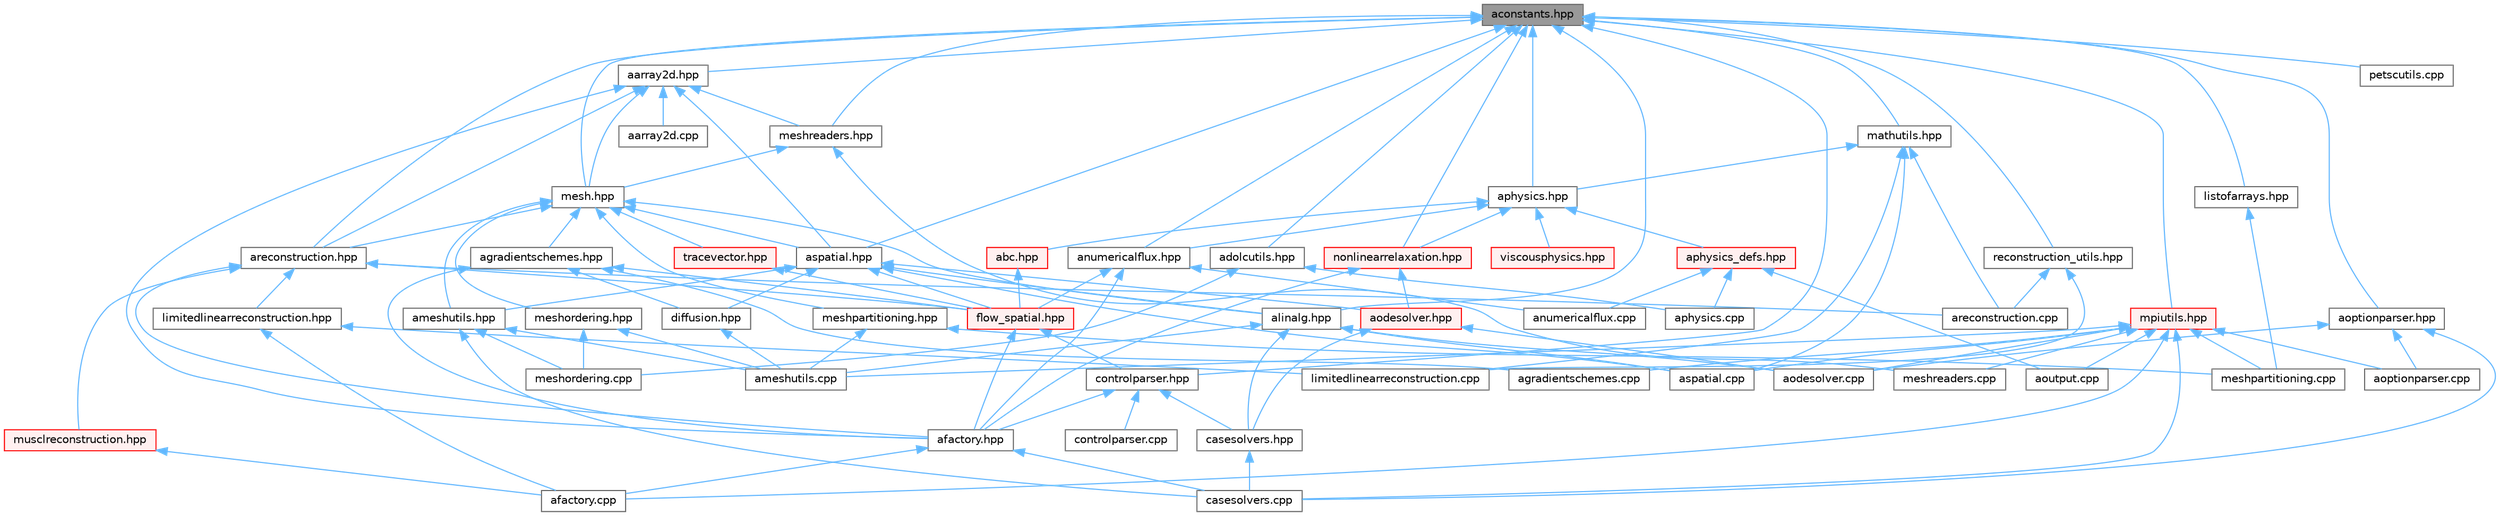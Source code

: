 digraph "aconstants.hpp"
{
 // LATEX_PDF_SIZE
  bgcolor="transparent";
  edge [fontname=Helvetica,fontsize=10,labelfontname=Helvetica,labelfontsize=10];
  node [fontname=Helvetica,fontsize=10,shape=box,height=0.2,width=0.4];
  Node1 [id="Node000001",label="aconstants.hpp",height=0.2,width=0.4,color="gray40", fillcolor="grey60", style="filled", fontcolor="black",tooltip="Defines some macro constants and typedefs used throughout the code."];
  Node1 -> Node2 [id="edge1_Node000001_Node000002",dir="back",color="steelblue1",style="solid",tooltip=" "];
  Node2 [id="Node000002",label="aarray2d.hpp",height=0.2,width=0.4,color="grey40", fillcolor="white", style="filled",URL="$aarray2d_8hpp.html",tooltip="Defines a class to manipulate 2d arrays."];
  Node2 -> Node3 [id="edge2_Node000002_Node000003",dir="back",color="steelblue1",style="solid",tooltip=" "];
  Node3 [id="Node000003",label="aarray2d.cpp",height=0.2,width=0.4,color="grey40", fillcolor="white", style="filled",URL="$aarray2d_8cpp.html",tooltip="Some method implementations for the 2d arrays class."];
  Node2 -> Node4 [id="edge3_Node000002_Node000004",dir="back",color="steelblue1",style="solid",tooltip=" "];
  Node4 [id="Node000004",label="afactory.hpp",height=0.2,width=0.4,color="grey40", fillcolor="white", style="filled",URL="$afactory_8hpp.html",tooltip="Various factories for generating simulation-related objects."];
  Node4 -> Node5 [id="edge4_Node000004_Node000005",dir="back",color="steelblue1",style="solid",tooltip=" "];
  Node5 [id="Node000005",label="afactory.cpp",height=0.2,width=0.4,color="grey40", fillcolor="white", style="filled",URL="$afactory_8cpp.html",tooltip="Various factories for generating simulation-related objects."];
  Node4 -> Node6 [id="edge5_Node000004_Node000006",dir="back",color="steelblue1",style="solid",tooltip=" "];
  Node6 [id="Node000006",label="casesolvers.cpp",height=0.2,width=0.4,color="grey40", fillcolor="white", style="filled",URL="$casesolvers_8cpp.html",tooltip="Routines to solve a single fluid dynamics case."];
  Node2 -> Node7 [id="edge6_Node000002_Node000007",dir="back",color="steelblue1",style="solid",tooltip=" "];
  Node7 [id="Node000007",label="areconstruction.hpp",height=0.2,width=0.4,color="grey40", fillcolor="white", style="filled",URL="$areconstruction_8hpp.html",tooltip="Slope limiters for variable-extrapolation reconstruction."];
  Node7 -> Node4 [id="edge7_Node000007_Node000004",dir="back",color="steelblue1",style="solid",tooltip=" "];
  Node7 -> Node8 [id="edge8_Node000007_Node000008",dir="back",color="steelblue1",style="solid",tooltip=" "];
  Node8 [id="Node000008",label="areconstruction.cpp",height=0.2,width=0.4,color="grey40", fillcolor="white", style="filled",URL="$areconstruction_8cpp.html",tooltip="Implementation of solution reconstruction schemes (limiters)"];
  Node7 -> Node9 [id="edge9_Node000007_Node000009",dir="back",color="steelblue1",style="solid",tooltip=" "];
  Node9 [id="Node000009",label="flow_spatial.hpp",height=0.2,width=0.4,color="red", fillcolor="#FFF0F0", style="filled",URL="$flow__spatial_8hpp.html",tooltip="Spatial discretization for Euler/Navier-Stokes equations."];
  Node9 -> Node4 [id="edge10_Node000009_Node000004",dir="back",color="steelblue1",style="solid",tooltip=" "];
  Node9 -> Node13 [id="edge11_Node000009_Node000013",dir="back",color="steelblue1",style="solid",tooltip=" "];
  Node13 [id="Node000013",label="controlparser.hpp",height=0.2,width=0.4,color="grey40", fillcolor="white", style="filled",URL="$controlparser_8hpp.html",tooltip="Functions for parsing the main simulation control file."];
  Node13 -> Node4 [id="edge12_Node000013_Node000004",dir="back",color="steelblue1",style="solid",tooltip=" "];
  Node13 -> Node14 [id="edge13_Node000013_Node000014",dir="back",color="steelblue1",style="solid",tooltip=" "];
  Node14 [id="Node000014",label="casesolvers.hpp",height=0.2,width=0.4,color="grey40", fillcolor="white", style="filled",URL="$casesolvers_8hpp.html",tooltip="Routines to solve a single fluid dynamics case."];
  Node14 -> Node6 [id="edge14_Node000014_Node000006",dir="back",color="steelblue1",style="solid",tooltip=" "];
  Node13 -> Node15 [id="edge15_Node000013_Node000015",dir="back",color="steelblue1",style="solid",tooltip=" "];
  Node15 [id="Node000015",label="controlparser.cpp",height=0.2,width=0.4,color="grey40", fillcolor="white", style="filled",URL="$controlparser_8cpp.html",tooltip="Control file parsing."];
  Node7 -> Node16 [id="edge16_Node000007_Node000016",dir="back",color="steelblue1",style="solid",tooltip=" "];
  Node16 [id="Node000016",label="limitedlinearreconstruction.hpp",height=0.2,width=0.4,color="grey40", fillcolor="white", style="filled",URL="$limitedlinearreconstruction_8hpp.html",tooltip="Reconstruction schemes with limiters which are at best linear in smooth regions."];
  Node16 -> Node5 [id="edge17_Node000016_Node000005",dir="back",color="steelblue1",style="solid",tooltip=" "];
  Node16 -> Node17 [id="edge18_Node000016_Node000017",dir="back",color="steelblue1",style="solid",tooltip=" "];
  Node17 [id="Node000017",label="limitedlinearreconstruction.cpp",height=0.2,width=0.4,color="grey40", fillcolor="white", style="filled",URL="$limitedlinearreconstruction_8cpp.html",tooltip="Implementation of some limited linear reconstruction schemes."];
  Node7 -> Node18 [id="edge19_Node000007_Node000018",dir="back",color="steelblue1",style="solid",tooltip=" "];
  Node18 [id="Node000018",label="musclreconstruction.hpp",height=0.2,width=0.4,color="red", fillcolor="#FFF0F0", style="filled",URL="$musclreconstruction_8hpp.html",tooltip=" "];
  Node18 -> Node5 [id="edge20_Node000018_Node000005",dir="back",color="steelblue1",style="solid",tooltip=" "];
  Node2 -> Node20 [id="edge21_Node000002_Node000020",dir="back",color="steelblue1",style="solid",tooltip=" "];
  Node20 [id="Node000020",label="aspatial.hpp",height=0.2,width=0.4,color="grey40", fillcolor="white", style="filled",URL="$aspatial_8hpp.html",tooltip="Common functionality for spatial discretization."];
  Node20 -> Node21 [id="edge22_Node000020_Node000021",dir="back",color="steelblue1",style="solid",tooltip=" "];
  Node21 [id="Node000021",label="alinalg.hpp",height=0.2,width=0.4,color="grey40", fillcolor="white", style="filled",URL="$alinalg_8hpp.html",tooltip="Setup and handling of some linear algebra objects."];
  Node21 -> Node22 [id="edge23_Node000021_Node000022",dir="back",color="steelblue1",style="solid",tooltip=" "];
  Node22 [id="Node000022",label="ameshutils.cpp",height=0.2,width=0.4,color="grey40", fillcolor="white", style="filled",URL="$ameshutils_8cpp.html",tooltip="Implementation of mesh-related functionality like re-ordering etc."];
  Node21 -> Node11 [id="edge24_Node000021_Node000011",dir="back",color="steelblue1",style="solid",tooltip=" "];
  Node11 [id="Node000011",label="aodesolver.cpp",height=0.2,width=0.4,color="grey40", fillcolor="white", style="filled",URL="$aodesolver_8cpp.html",tooltip="Implements driver class(es) for solution of ODEs arising from PDE discretizations."];
  Node21 -> Node23 [id="edge25_Node000021_Node000023",dir="back",color="steelblue1",style="solid",tooltip=" "];
  Node23 [id="Node000023",label="aspatial.cpp",height=0.2,width=0.4,color="grey40", fillcolor="white", style="filled",URL="$aspatial_8cpp.html",tooltip="Finite volume spatial discretization."];
  Node21 -> Node14 [id="edge26_Node000021_Node000014",dir="back",color="steelblue1",style="solid",tooltip=" "];
  Node20 -> Node24 [id="edge27_Node000020_Node000024",dir="back",color="steelblue1",style="solid",tooltip=" "];
  Node24 [id="Node000024",label="ameshutils.hpp",height=0.2,width=0.4,color="grey40", fillcolor="white", style="filled",URL="$ameshutils_8hpp.html",tooltip="Some mesh-related functionality."];
  Node24 -> Node22 [id="edge28_Node000024_Node000022",dir="back",color="steelblue1",style="solid",tooltip=" "];
  Node24 -> Node6 [id="edge29_Node000024_Node000006",dir="back",color="steelblue1",style="solid",tooltip=" "];
  Node24 -> Node25 [id="edge30_Node000024_Node000025",dir="back",color="steelblue1",style="solid",tooltip=" "];
  Node25 [id="Node000025",label="meshordering.cpp",height=0.2,width=0.4,color="grey40", fillcolor="white", style="filled",URL="$meshordering_8cpp.html",tooltip="Native implementations of and interfaces to some mesh orderings."];
  Node20 -> Node26 [id="edge31_Node000020_Node000026",dir="back",color="steelblue1",style="solid",tooltip=" "];
  Node26 [id="Node000026",label="aodesolver.hpp",height=0.2,width=0.4,color="red", fillcolor="#FFF0F0", style="filled",URL="$aodesolver_8hpp.html",tooltip="Solution of ODEs resulting from some spatial discretization."];
  Node26 -> Node11 [id="edge32_Node000026_Node000011",dir="back",color="steelblue1",style="solid",tooltip=" "];
  Node26 -> Node14 [id="edge33_Node000026_Node000014",dir="back",color="steelblue1",style="solid",tooltip=" "];
  Node20 -> Node23 [id="edge34_Node000020_Node000023",dir="back",color="steelblue1",style="solid",tooltip=" "];
  Node20 -> Node27 [id="edge35_Node000020_Node000027",dir="back",color="steelblue1",style="solid",tooltip=" "];
  Node27 [id="Node000027",label="diffusion.hpp",height=0.2,width=0.4,color="grey40", fillcolor="white", style="filled",URL="$diffusion_8hpp_source.html",tooltip=" "];
  Node27 -> Node22 [id="edge36_Node000027_Node000022",dir="back",color="steelblue1",style="solid",tooltip=" "];
  Node20 -> Node9 [id="edge37_Node000020_Node000009",dir="back",color="steelblue1",style="solid",tooltip=" "];
  Node2 -> Node28 [id="edge38_Node000002_Node000028",dir="back",color="steelblue1",style="solid",tooltip=" "];
  Node28 [id="Node000028",label="mesh.hpp",height=0.2,width=0.4,color="grey40", fillcolor="white", style="filled",URL="$mesh_8hpp_source.html",tooltip=" "];
  Node28 -> Node29 [id="edge39_Node000028_Node000029",dir="back",color="steelblue1",style="solid",tooltip=" "];
  Node29 [id="Node000029",label="agradientschemes.hpp",height=0.2,width=0.4,color="grey40", fillcolor="white", style="filled",URL="$agradientschemes_8hpp.html",tooltip="Classes for different gradient estimation schemes."];
  Node29 -> Node4 [id="edge40_Node000029_Node000004",dir="back",color="steelblue1",style="solid",tooltip=" "];
  Node29 -> Node30 [id="edge41_Node000029_Node000030",dir="back",color="steelblue1",style="solid",tooltip=" "];
  Node30 [id="Node000030",label="agradientschemes.cpp",height=0.2,width=0.4,color="grey40", fillcolor="white", style="filled",URL="$agradientschemes_8cpp.html",tooltip="Implementations of gradient estimation schemes."];
  Node29 -> Node27 [id="edge42_Node000029_Node000027",dir="back",color="steelblue1",style="solid",tooltip=" "];
  Node29 -> Node9 [id="edge43_Node000029_Node000009",dir="back",color="steelblue1",style="solid",tooltip=" "];
  Node28 -> Node21 [id="edge44_Node000028_Node000021",dir="back",color="steelblue1",style="solid",tooltip=" "];
  Node28 -> Node24 [id="edge45_Node000028_Node000024",dir="back",color="steelblue1",style="solid",tooltip=" "];
  Node28 -> Node7 [id="edge46_Node000028_Node000007",dir="back",color="steelblue1",style="solid",tooltip=" "];
  Node28 -> Node20 [id="edge47_Node000028_Node000020",dir="back",color="steelblue1",style="solid",tooltip=" "];
  Node28 -> Node31 [id="edge48_Node000028_Node000031",dir="back",color="steelblue1",style="solid",tooltip=" "];
  Node31 [id="Node000031",label="meshordering.hpp",height=0.2,width=0.4,color="grey40", fillcolor="white", style="filled",URL="$meshordering_8hpp.html",tooltip="Some useful orderings for cells in the mesh."];
  Node31 -> Node22 [id="edge49_Node000031_Node000022",dir="back",color="steelblue1",style="solid",tooltip=" "];
  Node31 -> Node25 [id="edge50_Node000031_Node000025",dir="back",color="steelblue1",style="solid",tooltip=" "];
  Node28 -> Node32 [id="edge51_Node000028_Node000032",dir="back",color="steelblue1",style="solid",tooltip=" "];
  Node32 [id="Node000032",label="meshpartitioning.hpp",height=0.2,width=0.4,color="grey40", fillcolor="white", style="filled",URL="$meshpartitioning_8hpp.html",tooltip="Routines for distributing a mesh among available processes."];
  Node32 -> Node22 [id="edge52_Node000032_Node000022",dir="back",color="steelblue1",style="solid",tooltip=" "];
  Node32 -> Node33 [id="edge53_Node000032_Node000033",dir="back",color="steelblue1",style="solid",tooltip=" "];
  Node33 [id="Node000033",label="meshpartitioning.cpp",height=0.2,width=0.4,color="grey40", fillcolor="white", style="filled",URL="$meshpartitioning_8cpp.html",tooltip="Implementation of mesh partitioning - calls PT-Scotch."];
  Node28 -> Node34 [id="edge54_Node000028_Node000034",dir="back",color="steelblue1",style="solid",tooltip=" "];
  Node34 [id="Node000034",label="tracevector.hpp",height=0.2,width=0.4,color="red", fillcolor="#FFF0F0", style="filled",URL="$tracevector_8hpp.html",tooltip="Classes for handling data associated with all the faces in (the \"trace of\") a mesh."];
  Node34 -> Node9 [id="edge55_Node000034_Node000009",dir="back",color="steelblue1",style="solid",tooltip=" "];
  Node2 -> Node36 [id="edge56_Node000002_Node000036",dir="back",color="steelblue1",style="solid",tooltip=" "];
  Node36 [id="Node000036",label="meshreaders.hpp",height=0.2,width=0.4,color="grey40", fillcolor="white", style="filled",URL="$meshreaders_8hpp.html",tooltip="Mesh readers."];
  Node36 -> Node28 [id="edge57_Node000036_Node000028",dir="back",color="steelblue1",style="solid",tooltip=" "];
  Node36 -> Node37 [id="edge58_Node000036_Node000037",dir="back",color="steelblue1",style="solid",tooltip=" "];
  Node37 [id="Node000037",label="meshreaders.cpp",height=0.2,width=0.4,color="grey40", fillcolor="white", style="filled",URL="$meshreaders_8cpp.html",tooltip="Implementation of mesh readers."];
  Node1 -> Node38 [id="edge59_Node000001_Node000038",dir="back",color="steelblue1",style="solid",tooltip=" "];
  Node38 [id="Node000038",label="adolcutils.hpp",height=0.2,width=0.4,color="grey40", fillcolor="white", style="filled",URL="$adolcutils_8hpp.html",tooltip="Utilities to inter-operate with ADOL-C adoubles."];
  Node38 -> Node39 [id="edge60_Node000038_Node000039",dir="back",color="steelblue1",style="solid",tooltip=" "];
  Node39 [id="Node000039",label="aphysics.cpp",height=0.2,width=0.4,color="grey40", fillcolor="white", style="filled",URL="$aphysics_8cpp.html",tooltip="Implementation of analytical flux computation and variable conversions."];
  Node38 -> Node25 [id="edge61_Node000038_Node000025",dir="back",color="steelblue1",style="solid",tooltip=" "];
  Node1 -> Node21 [id="edge62_Node000001_Node000021",dir="back",color="steelblue1",style="solid",tooltip=" "];
  Node1 -> Node40 [id="edge63_Node000001_Node000040",dir="back",color="steelblue1",style="solid",tooltip=" "];
  Node40 [id="Node000040",label="anumericalflux.hpp",height=0.2,width=0.4,color="grey40", fillcolor="white", style="filled",URL="$anumericalflux_8hpp.html",tooltip="Numerical flux schemes for the compressible Euler equations."];
  Node40 -> Node4 [id="edge64_Node000040_Node000004",dir="back",color="steelblue1",style="solid",tooltip=" "];
  Node40 -> Node41 [id="edge65_Node000040_Node000041",dir="back",color="steelblue1",style="solid",tooltip=" "];
  Node41 [id="Node000041",label="anumericalflux.cpp",height=0.2,width=0.4,color="grey40", fillcolor="white", style="filled",URL="$anumericalflux_8cpp.html",tooltip="Implements numerical flux schemes for Euler and Navier-Stokes equations."];
  Node40 -> Node9 [id="edge66_Node000040_Node000009",dir="back",color="steelblue1",style="solid",tooltip=" "];
  Node1 -> Node42 [id="edge67_Node000001_Node000042",dir="back",color="steelblue1",style="solid",tooltip=" "];
  Node42 [id="Node000042",label="aoptionparser.hpp",height=0.2,width=0.4,color="grey40", fillcolor="white", style="filled",URL="$aoptionparser_8hpp.html",tooltip="Some helper functions for parsing options from different sources."];
  Node42 -> Node11 [id="edge68_Node000042_Node000011",dir="back",color="steelblue1",style="solid",tooltip=" "];
  Node42 -> Node43 [id="edge69_Node000042_Node000043",dir="back",color="steelblue1",style="solid",tooltip=" "];
  Node43 [id="Node000043",label="aoptionparser.cpp",height=0.2,width=0.4,color="grey40", fillcolor="white", style="filled",URL="$aoptionparser_8cpp.html",tooltip="Parse options from different sources."];
  Node42 -> Node6 [id="edge70_Node000042_Node000006",dir="back",color="steelblue1",style="solid",tooltip=" "];
  Node1 -> Node44 [id="edge71_Node000001_Node000044",dir="back",color="steelblue1",style="solid",tooltip=" "];
  Node44 [id="Node000044",label="aphysics.hpp",height=0.2,width=0.4,color="grey40", fillcolor="white", style="filled",URL="$aphysics_8hpp.html",tooltip="Provides analytical flux computation contexts."];
  Node44 -> Node45 [id="edge72_Node000044_Node000045",dir="back",color="steelblue1",style="solid",tooltip=" "];
  Node45 [id="Node000045",label="abc.hpp",height=0.2,width=0.4,color="red", fillcolor="#FFF0F0", style="filled",URL="$abc_8hpp.html",tooltip="Boundary conditions management."];
  Node45 -> Node9 [id="edge73_Node000045_Node000009",dir="back",color="steelblue1",style="solid",tooltip=" "];
  Node44 -> Node40 [id="edge74_Node000044_Node000040",dir="back",color="steelblue1",style="solid",tooltip=" "];
  Node44 -> Node47 [id="edge75_Node000044_Node000047",dir="back",color="steelblue1",style="solid",tooltip=" "];
  Node47 [id="Node000047",label="aphysics_defs.hpp",height=0.2,width=0.4,color="red", fillcolor="#FFF0F0", style="filled",URL="$aphysics__defs_8hpp.html",tooltip="Definitions of inline physics functions."];
  Node47 -> Node41 [id="edge76_Node000047_Node000041",dir="back",color="steelblue1",style="solid",tooltip=" "];
  Node47 -> Node12 [id="edge77_Node000047_Node000012",dir="back",color="steelblue1",style="solid",tooltip=" "];
  Node12 [id="Node000012",label="aoutput.cpp",height=0.2,width=0.4,color="grey40", fillcolor="white", style="filled",URL="$aoutput_8cpp.html",tooltip="Implementation of subroutines to write mesh data to various kinds of output formats."];
  Node47 -> Node39 [id="edge78_Node000047_Node000039",dir="back",color="steelblue1",style="solid",tooltip=" "];
  Node44 -> Node49 [id="edge79_Node000044_Node000049",dir="back",color="steelblue1",style="solid",tooltip=" "];
  Node49 [id="Node000049",label="nonlinearrelaxation.hpp",height=0.2,width=0.4,color="red", fillcolor="#FFF0F0", style="filled",URL="$nonlinearrelaxation_8hpp.html",tooltip="Methods to underrelax the nonlinear update for better stability or convergence."];
  Node49 -> Node4 [id="edge80_Node000049_Node000004",dir="back",color="steelblue1",style="solid",tooltip=" "];
  Node49 -> Node26 [id="edge81_Node000049_Node000026",dir="back",color="steelblue1",style="solid",tooltip=" "];
  Node44 -> Node50 [id="edge82_Node000044_Node000050",dir="back",color="steelblue1",style="solid",tooltip=" "];
  Node50 [id="Node000050",label="viscousphysics.hpp",height=0.2,width=0.4,color="red", fillcolor="#FFF0F0", style="filled",URL="$viscousphysics_8hpp.html",tooltip="Operations for computing viscous flux at a point."];
  Node1 -> Node7 [id="edge83_Node000001_Node000007",dir="back",color="steelblue1",style="solid",tooltip=" "];
  Node1 -> Node20 [id="edge84_Node000001_Node000020",dir="back",color="steelblue1",style="solid",tooltip=" "];
  Node1 -> Node13 [id="edge85_Node000001_Node000013",dir="back",color="steelblue1",style="solid",tooltip=" "];
  Node1 -> Node52 [id="edge86_Node000001_Node000052",dir="back",color="steelblue1",style="solid",tooltip=" "];
  Node52 [id="Node000052",label="listofarrays.hpp",height=0.2,width=0.4,color="grey40", fillcolor="white", style="filled",URL="$listofarrays_8hpp.html",tooltip="Rudimentary abstraction for a certain implementation of lists of arrays."];
  Node52 -> Node33 [id="edge87_Node000052_Node000033",dir="back",color="steelblue1",style="solid",tooltip=" "];
  Node1 -> Node53 [id="edge88_Node000001_Node000053",dir="back",color="steelblue1",style="solid",tooltip=" "];
  Node53 [id="Node000053",label="mathutils.hpp",height=0.2,width=0.4,color="grey40", fillcolor="white", style="filled",URL="$mathutils_8hpp.html",tooltip="Provides convenient functions for certain geometric or calculus operations."];
  Node53 -> Node44 [id="edge89_Node000053_Node000044",dir="back",color="steelblue1",style="solid",tooltip=" "];
  Node53 -> Node8 [id="edge90_Node000053_Node000008",dir="back",color="steelblue1",style="solid",tooltip=" "];
  Node53 -> Node23 [id="edge91_Node000053_Node000023",dir="back",color="steelblue1",style="solid",tooltip=" "];
  Node53 -> Node17 [id="edge92_Node000053_Node000017",dir="back",color="steelblue1",style="solid",tooltip=" "];
  Node1 -> Node28 [id="edge93_Node000001_Node000028",dir="back",color="steelblue1",style="solid",tooltip=" "];
  Node1 -> Node36 [id="edge94_Node000001_Node000036",dir="back",color="steelblue1",style="solid",tooltip=" "];
  Node1 -> Node54 [id="edge95_Node000001_Node000054",dir="back",color="steelblue1",style="solid",tooltip=" "];
  Node54 [id="Node000054",label="mpiutils.hpp",height=0.2,width=0.4,color="red", fillcolor="#FFF0F0", style="filled",URL="$mpiutils_8hpp.html",tooltip="Some convenience functions related to MPI."];
  Node54 -> Node5 [id="edge96_Node000054_Node000005",dir="back",color="steelblue1",style="solid",tooltip=" "];
  Node54 -> Node30 [id="edge97_Node000054_Node000030",dir="back",color="steelblue1",style="solid",tooltip=" "];
  Node54 -> Node22 [id="edge98_Node000054_Node000022",dir="back",color="steelblue1",style="solid",tooltip=" "];
  Node54 -> Node11 [id="edge99_Node000054_Node000011",dir="back",color="steelblue1",style="solid",tooltip=" "];
  Node54 -> Node43 [id="edge100_Node000054_Node000043",dir="back",color="steelblue1",style="solid",tooltip=" "];
  Node54 -> Node12 [id="edge101_Node000054_Node000012",dir="back",color="steelblue1",style="solid",tooltip=" "];
  Node54 -> Node23 [id="edge102_Node000054_Node000023",dir="back",color="steelblue1",style="solid",tooltip=" "];
  Node54 -> Node6 [id="edge103_Node000054_Node000006",dir="back",color="steelblue1",style="solid",tooltip=" "];
  Node54 -> Node33 [id="edge104_Node000054_Node000033",dir="back",color="steelblue1",style="solid",tooltip=" "];
  Node54 -> Node37 [id="edge105_Node000054_Node000037",dir="back",color="steelblue1",style="solid",tooltip=" "];
  Node1 -> Node49 [id="edge106_Node000001_Node000049",dir="back",color="steelblue1",style="solid",tooltip=" "];
  Node1 -> Node56 [id="edge107_Node000001_Node000056",dir="back",color="steelblue1",style="solid",tooltip=" "];
  Node56 [id="Node000056",label="petscutils.cpp",height=0.2,width=0.4,color="grey40", fillcolor="white", style="filled",URL="$petscutils_8cpp.html",tooltip="Implementation of some functions to make PETSc more convenient in some way, eg., usage with ADOL-C."];
  Node1 -> Node57 [id="edge108_Node000001_Node000057",dir="back",color="steelblue1",style="solid",tooltip=" "];
  Node57 [id="Node000057",label="reconstruction_utils.hpp",height=0.2,width=0.4,color="grey40", fillcolor="white", style="filled",URL="$reconstruction__utils_8hpp.html",tooltip="Some small functions required for reconstruction."];
  Node57 -> Node8 [id="edge109_Node000057_Node000008",dir="back",color="steelblue1",style="solid",tooltip=" "];
  Node57 -> Node17 [id="edge110_Node000057_Node000017",dir="back",color="steelblue1",style="solid",tooltip=" "];
}
